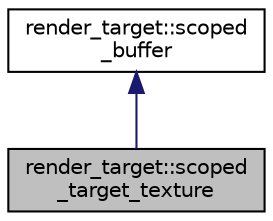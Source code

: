 digraph "render_target::scoped_target_texture"
{
 // LATEX_PDF_SIZE
  edge [fontname="Helvetica",fontsize="10",labelfontname="Helvetica",labelfontsize="10"];
  node [fontname="Helvetica",fontsize="10",shape=record];
  Node1 [label="render_target::scoped\l_target_texture",height=0.2,width=0.4,color="black", fillcolor="grey75", style="filled", fontcolor="black",tooltip=" "];
  Node2 -> Node1 [dir="back",color="midnightblue",fontsize="10",style="solid",fontname="Helvetica"];
  Node2 [label="render_target::scoped\l_buffer",height=0.2,width=0.4,color="black", fillcolor="white", style="filled",URL="$classrender__target_1_1scoped__buffer.html",tooltip=" "];
}
